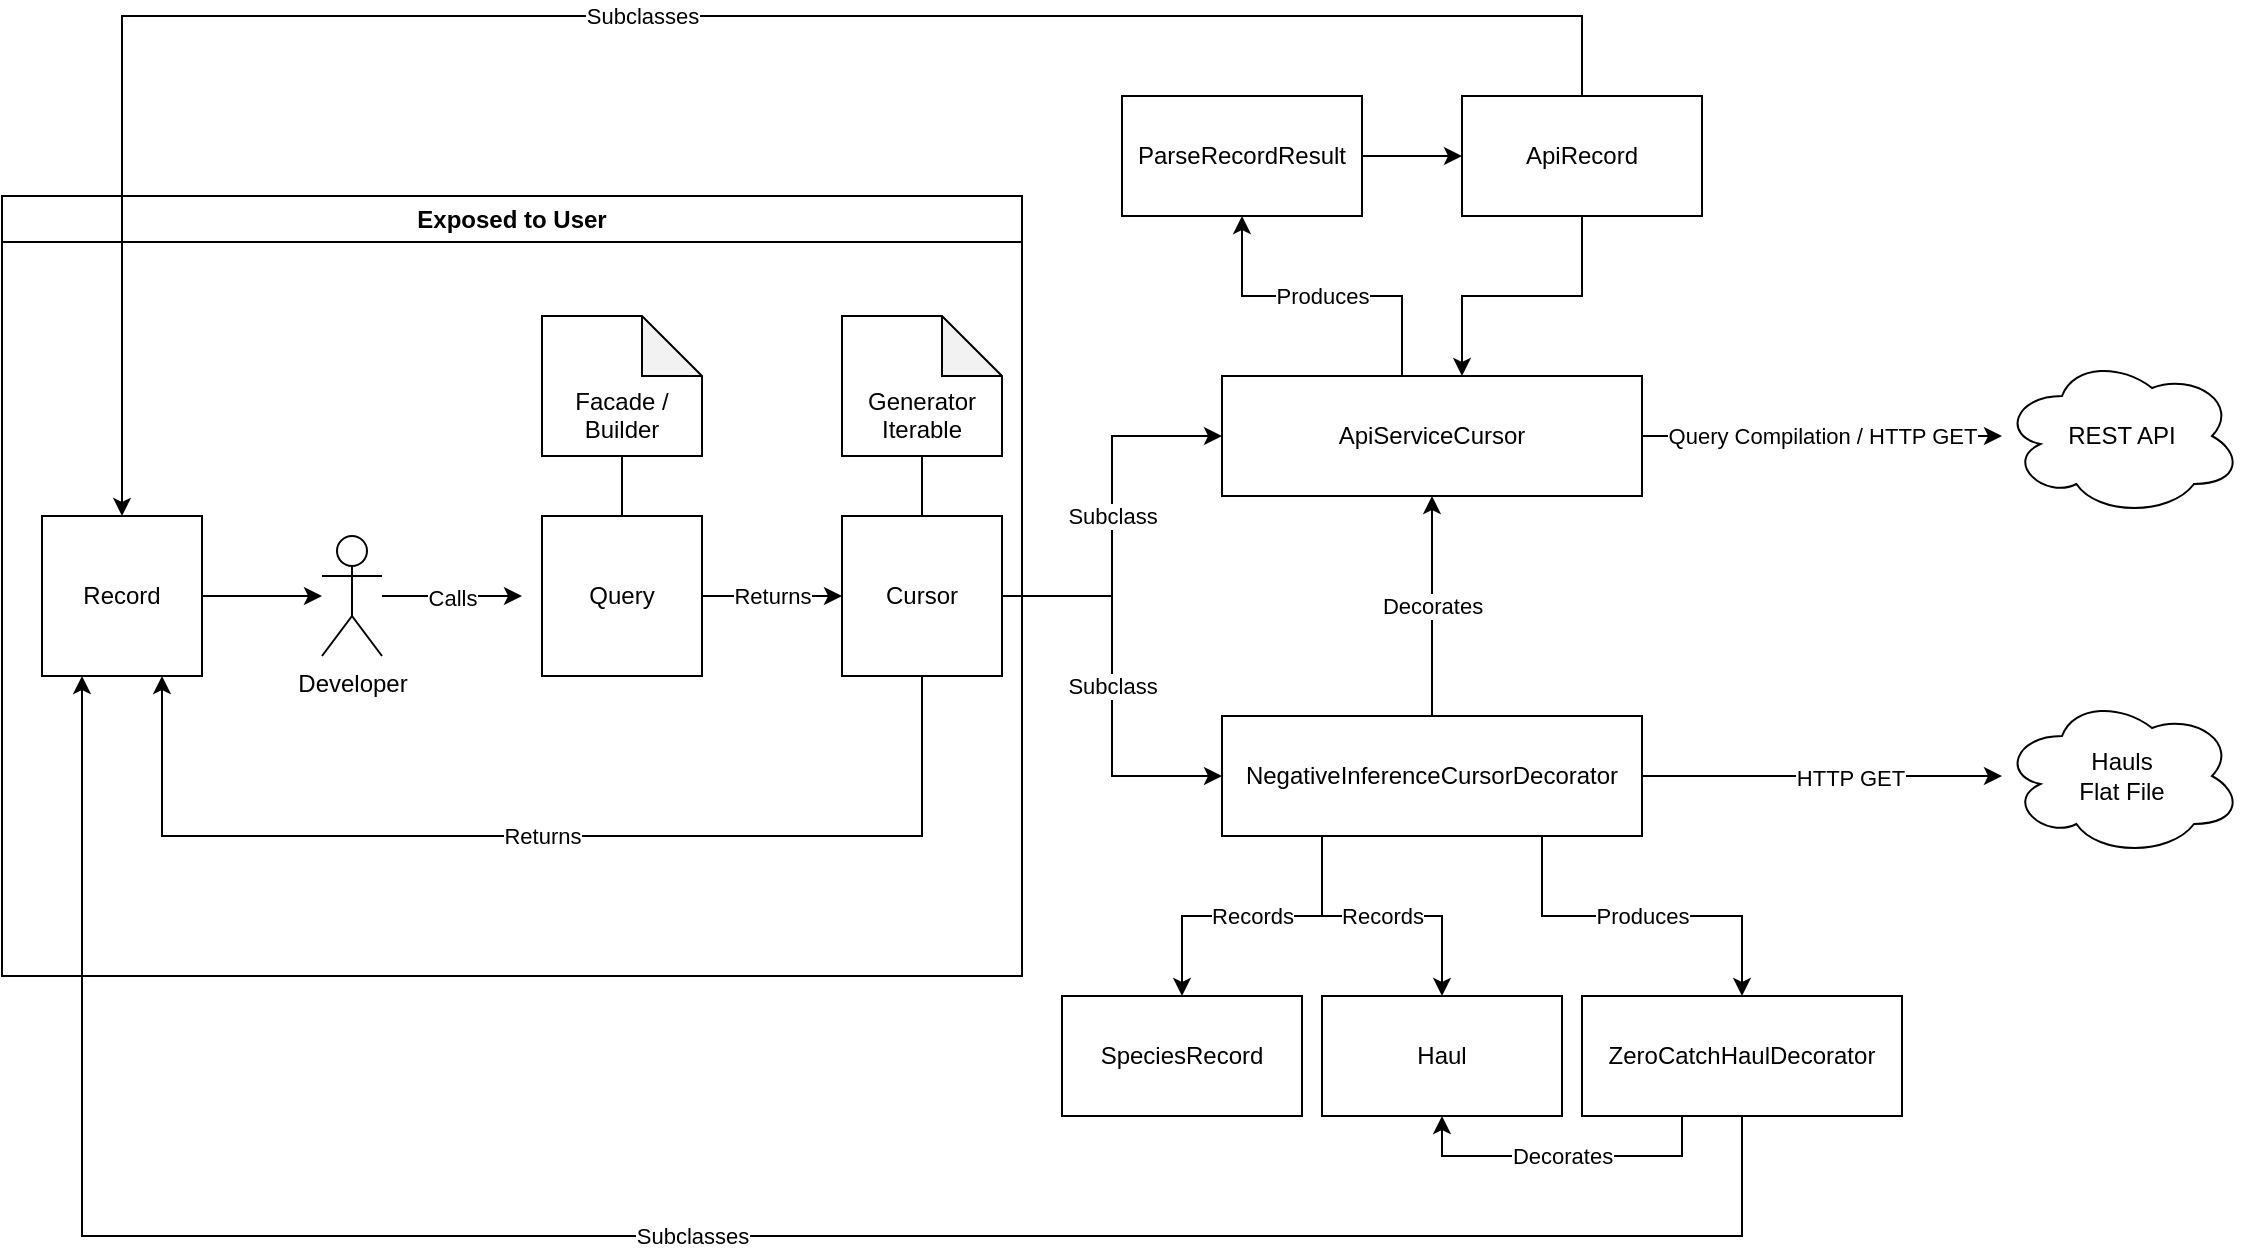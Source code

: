 <mxfile version="21.1.8" type="device">
  <diagram name="Page-1" id="Jr0d7oe5CIv2jIQnnl6r">
    <mxGraphModel dx="1134" dy="1540" grid="1" gridSize="10" guides="1" tooltips="1" connect="1" arrows="1" fold="1" page="1" pageScale="1" pageWidth="850" pageHeight="1100" math="0" shadow="0">
      <root>
        <mxCell id="0" />
        <mxCell id="1" parent="0" />
        <mxCell id="H0NAA2prKZBx58k8jLJE-6" value="Calls" style="edgeStyle=orthogonalEdgeStyle;rounded=0;orthogonalLoop=1;jettySize=auto;html=1;" edge="1" parent="1" source="H0NAA2prKZBx58k8jLJE-1">
          <mxGeometry relative="1" as="geometry">
            <mxPoint x="310" y="430" as="targetPoint" />
          </mxGeometry>
        </mxCell>
        <mxCell id="H0NAA2prKZBx58k8jLJE-1" value="Developer" style="shape=umlActor;verticalLabelPosition=bottom;verticalAlign=top;html=1;outlineConnect=0;" vertex="1" parent="1">
          <mxGeometry x="210" y="400" width="30" height="60" as="geometry" />
        </mxCell>
        <mxCell id="H0NAA2prKZBx58k8jLJE-3" style="edgeStyle=orthogonalEdgeStyle;rounded=0;orthogonalLoop=1;jettySize=auto;html=1;" edge="1" parent="1" source="H0NAA2prKZBx58k8jLJE-2" target="H0NAA2prKZBx58k8jLJE-1">
          <mxGeometry relative="1" as="geometry" />
        </mxCell>
        <mxCell id="H0NAA2prKZBx58k8jLJE-2" value="Record" style="whiteSpace=wrap;html=1;aspect=fixed;" vertex="1" parent="1">
          <mxGeometry x="70" y="390" width="80" height="80" as="geometry" />
        </mxCell>
        <mxCell id="H0NAA2prKZBx58k8jLJE-12" value="Returns" style="edgeStyle=orthogonalEdgeStyle;rounded=0;orthogonalLoop=1;jettySize=auto;html=1;" edge="1" parent="1" source="H0NAA2prKZBx58k8jLJE-5" target="H0NAA2prKZBx58k8jLJE-9">
          <mxGeometry relative="1" as="geometry">
            <Array as="points">
              <mxPoint x="420" y="430" />
              <mxPoint x="420" y="430" />
            </Array>
          </mxGeometry>
        </mxCell>
        <mxCell id="H0NAA2prKZBx58k8jLJE-5" value="Query" style="whiteSpace=wrap;html=1;aspect=fixed;" vertex="1" parent="1">
          <mxGeometry x="320" y="390" width="80" height="80" as="geometry" />
        </mxCell>
        <mxCell id="H0NAA2prKZBx58k8jLJE-8" style="edgeStyle=orthogonalEdgeStyle;rounded=0;orthogonalLoop=1;jettySize=auto;html=1;endArrow=none;endFill=0;" edge="1" parent="1" source="H0NAA2prKZBx58k8jLJE-7" target="H0NAA2prKZBx58k8jLJE-5">
          <mxGeometry relative="1" as="geometry" />
        </mxCell>
        <mxCell id="H0NAA2prKZBx58k8jLJE-7" value="&lt;div&gt;&lt;br&gt;&lt;/div&gt;&lt;div&gt;&lt;br&gt;&lt;/div&gt;&lt;div&gt;Facade / Builder&lt;/div&gt;" style="shape=note;whiteSpace=wrap;html=1;backgroundOutline=1;darkOpacity=0.05;" vertex="1" parent="1">
          <mxGeometry x="320" y="290" width="80" height="70" as="geometry" />
        </mxCell>
        <mxCell id="H0NAA2prKZBx58k8jLJE-13" value="Returns" style="edgeStyle=orthogonalEdgeStyle;rounded=0;orthogonalLoop=1;jettySize=auto;html=1;entryX=0.75;entryY=1;entryDx=0;entryDy=0;" edge="1" parent="1" source="H0NAA2prKZBx58k8jLJE-9" target="H0NAA2prKZBx58k8jLJE-2">
          <mxGeometry relative="1" as="geometry">
            <Array as="points">
              <mxPoint x="510" y="550" />
              <mxPoint x="130" y="550" />
            </Array>
          </mxGeometry>
        </mxCell>
        <mxCell id="H0NAA2prKZBx58k8jLJE-17" value="Subclass" style="edgeStyle=orthogonalEdgeStyle;rounded=0;orthogonalLoop=1;jettySize=auto;html=1;entryX=0;entryY=0.5;entryDx=0;entryDy=0;" edge="1" parent="1" source="H0NAA2prKZBx58k8jLJE-9" target="H0NAA2prKZBx58k8jLJE-16">
          <mxGeometry relative="1" as="geometry" />
        </mxCell>
        <mxCell id="H0NAA2prKZBx58k8jLJE-19" value="Subclass" style="edgeStyle=orthogonalEdgeStyle;rounded=0;orthogonalLoop=1;jettySize=auto;html=1;entryX=0;entryY=0.5;entryDx=0;entryDy=0;" edge="1" parent="1" source="H0NAA2prKZBx58k8jLJE-9" target="H0NAA2prKZBx58k8jLJE-18">
          <mxGeometry relative="1" as="geometry" />
        </mxCell>
        <mxCell id="H0NAA2prKZBx58k8jLJE-14" value="Exposed to User" style="swimlane;whiteSpace=wrap;html=1;" vertex="1" parent="1">
          <mxGeometry x="50" y="230" width="510" height="390" as="geometry" />
        </mxCell>
        <mxCell id="H0NAA2prKZBx58k8jLJE-9" value="Cursor" style="whiteSpace=wrap;html=1;aspect=fixed;" vertex="1" parent="H0NAA2prKZBx58k8jLJE-14">
          <mxGeometry x="420" y="160" width="80" height="80" as="geometry" />
        </mxCell>
        <mxCell id="H0NAA2prKZBx58k8jLJE-10" value="&lt;div&gt;&lt;br&gt;&lt;/div&gt;&lt;div&gt;&lt;br&gt;&lt;/div&gt;&lt;div&gt;Generator Iterable&lt;/div&gt;" style="shape=note;whiteSpace=wrap;html=1;backgroundOutline=1;darkOpacity=0.05;" vertex="1" parent="H0NAA2prKZBx58k8jLJE-14">
          <mxGeometry x="420" y="60" width="80" height="70" as="geometry" />
        </mxCell>
        <mxCell id="H0NAA2prKZBx58k8jLJE-11" style="edgeStyle=orthogonalEdgeStyle;rounded=0;orthogonalLoop=1;jettySize=auto;html=1;endArrow=none;endFill=0;" edge="1" parent="H0NAA2prKZBx58k8jLJE-14" source="H0NAA2prKZBx58k8jLJE-9" target="H0NAA2prKZBx58k8jLJE-10">
          <mxGeometry relative="1" as="geometry" />
        </mxCell>
        <mxCell id="H0NAA2prKZBx58k8jLJE-24" value="Produces" style="edgeStyle=orthogonalEdgeStyle;rounded=0;orthogonalLoop=1;jettySize=auto;html=1;entryX=0.5;entryY=1;entryDx=0;entryDy=0;" edge="1" parent="1" source="H0NAA2prKZBx58k8jLJE-16" target="H0NAA2prKZBx58k8jLJE-21">
          <mxGeometry relative="1" as="geometry">
            <Array as="points">
              <mxPoint x="750" y="280" />
              <mxPoint x="670" y="280" />
            </Array>
          </mxGeometry>
        </mxCell>
        <mxCell id="H0NAA2prKZBx58k8jLJE-33" value="Query Compilation / HTTP GET" style="edgeStyle=orthogonalEdgeStyle;rounded=0;orthogonalLoop=1;jettySize=auto;html=1;" edge="1" parent="1" source="H0NAA2prKZBx58k8jLJE-16" target="H0NAA2prKZBx58k8jLJE-23">
          <mxGeometry relative="1" as="geometry" />
        </mxCell>
        <mxCell id="H0NAA2prKZBx58k8jLJE-16" value="ApiServiceCursor" style="rounded=0;whiteSpace=wrap;html=1;" vertex="1" parent="1">
          <mxGeometry x="660" y="320" width="210" height="60" as="geometry" />
        </mxCell>
        <mxCell id="H0NAA2prKZBx58k8jLJE-20" value="Decorates" style="edgeStyle=orthogonalEdgeStyle;rounded=0;orthogonalLoop=1;jettySize=auto;html=1;entryX=0.5;entryY=1;entryDx=0;entryDy=0;" edge="1" parent="1" source="H0NAA2prKZBx58k8jLJE-18" target="H0NAA2prKZBx58k8jLJE-16">
          <mxGeometry relative="1" as="geometry" />
        </mxCell>
        <mxCell id="H0NAA2prKZBx58k8jLJE-32" style="edgeStyle=orthogonalEdgeStyle;rounded=0;orthogonalLoop=1;jettySize=auto;html=1;" edge="1" parent="1" source="H0NAA2prKZBx58k8jLJE-18">
          <mxGeometry relative="1" as="geometry">
            <mxPoint x="1050" y="520" as="targetPoint" />
          </mxGeometry>
        </mxCell>
        <mxCell id="H0NAA2prKZBx58k8jLJE-34" value="HTTP GET" style="edgeLabel;html=1;align=center;verticalAlign=middle;resizable=0;points=[];" vertex="1" connectable="0" parent="H0NAA2prKZBx58k8jLJE-32">
          <mxGeometry x="0.15" relative="1" as="geometry">
            <mxPoint as="offset" />
          </mxGeometry>
        </mxCell>
        <mxCell id="H0NAA2prKZBx58k8jLJE-39" value="Records" style="edgeStyle=orthogonalEdgeStyle;rounded=0;orthogonalLoop=1;jettySize=auto;html=1;entryX=0.5;entryY=0;entryDx=0;entryDy=0;" edge="1" parent="1" source="H0NAA2prKZBx58k8jLJE-18" target="H0NAA2prKZBx58k8jLJE-36">
          <mxGeometry relative="1" as="geometry">
            <Array as="points">
              <mxPoint x="710" y="590" />
              <mxPoint x="640" y="590" />
            </Array>
          </mxGeometry>
        </mxCell>
        <mxCell id="H0NAA2prKZBx58k8jLJE-40" value="Records" style="edgeStyle=orthogonalEdgeStyle;rounded=0;orthogonalLoop=1;jettySize=auto;html=1;entryX=0.5;entryY=0;entryDx=0;entryDy=0;" edge="1" parent="1" source="H0NAA2prKZBx58k8jLJE-18" target="H0NAA2prKZBx58k8jLJE-37">
          <mxGeometry relative="1" as="geometry">
            <Array as="points">
              <mxPoint x="710" y="590" />
              <mxPoint x="770" y="590" />
            </Array>
          </mxGeometry>
        </mxCell>
        <mxCell id="H0NAA2prKZBx58k8jLJE-41" value="Produces" style="edgeStyle=orthogonalEdgeStyle;rounded=0;orthogonalLoop=1;jettySize=auto;html=1;entryX=0.5;entryY=0;entryDx=0;entryDy=0;" edge="1" parent="1" source="H0NAA2prKZBx58k8jLJE-18" target="H0NAA2prKZBx58k8jLJE-38">
          <mxGeometry relative="1" as="geometry">
            <Array as="points">
              <mxPoint x="820" y="590" />
              <mxPoint x="920" y="590" />
            </Array>
          </mxGeometry>
        </mxCell>
        <mxCell id="H0NAA2prKZBx58k8jLJE-18" value="NegativeInferenceCursorDecorator" style="rounded=0;whiteSpace=wrap;html=1;" vertex="1" parent="1">
          <mxGeometry x="660" y="490" width="210" height="60" as="geometry" />
        </mxCell>
        <mxCell id="H0NAA2prKZBx58k8jLJE-25" style="edgeStyle=orthogonalEdgeStyle;rounded=0;orthogonalLoop=1;jettySize=auto;html=1;entryX=0;entryY=0.5;entryDx=0;entryDy=0;" edge="1" parent="1" source="H0NAA2prKZBx58k8jLJE-21" target="H0NAA2prKZBx58k8jLJE-22">
          <mxGeometry relative="1" as="geometry" />
        </mxCell>
        <mxCell id="H0NAA2prKZBx58k8jLJE-21" value="ParseRecordResult" style="rounded=0;whiteSpace=wrap;html=1;" vertex="1" parent="1">
          <mxGeometry x="610" y="180" width="120" height="60" as="geometry" />
        </mxCell>
        <mxCell id="H0NAA2prKZBx58k8jLJE-26" style="edgeStyle=orthogonalEdgeStyle;rounded=0;orthogonalLoop=1;jettySize=auto;html=1;" edge="1" parent="1" source="H0NAA2prKZBx58k8jLJE-22" target="H0NAA2prKZBx58k8jLJE-16">
          <mxGeometry relative="1" as="geometry">
            <Array as="points">
              <mxPoint x="840" y="280" />
              <mxPoint x="780" y="280" />
            </Array>
          </mxGeometry>
        </mxCell>
        <mxCell id="H0NAA2prKZBx58k8jLJE-43" value="Subclasses" style="edgeStyle=orthogonalEdgeStyle;rounded=0;orthogonalLoop=1;jettySize=auto;html=1;entryX=0.5;entryY=0;entryDx=0;entryDy=0;" edge="1" parent="1" source="H0NAA2prKZBx58k8jLJE-22" target="H0NAA2prKZBx58k8jLJE-2">
          <mxGeometry relative="1" as="geometry">
            <Array as="points">
              <mxPoint x="840" y="140" />
              <mxPoint x="110" y="140" />
            </Array>
          </mxGeometry>
        </mxCell>
        <mxCell id="H0NAA2prKZBx58k8jLJE-22" value="ApiRecord" style="rounded=0;whiteSpace=wrap;html=1;" vertex="1" parent="1">
          <mxGeometry x="780" y="180" width="120" height="60" as="geometry" />
        </mxCell>
        <mxCell id="H0NAA2prKZBx58k8jLJE-23" value="REST API" style="ellipse;shape=cloud;whiteSpace=wrap;html=1;" vertex="1" parent="1">
          <mxGeometry x="1050" y="310" width="120" height="80" as="geometry" />
        </mxCell>
        <mxCell id="H0NAA2prKZBx58k8jLJE-31" value="&lt;div&gt;Hauls&lt;/div&gt;&lt;div&gt;Flat File&lt;br&gt;&lt;/div&gt;" style="ellipse;shape=cloud;whiteSpace=wrap;html=1;" vertex="1" parent="1">
          <mxGeometry x="1050" y="480" width="120" height="80" as="geometry" />
        </mxCell>
        <mxCell id="H0NAA2prKZBx58k8jLJE-36" value="SpeciesRecord" style="rounded=0;whiteSpace=wrap;html=1;" vertex="1" parent="1">
          <mxGeometry x="580" y="630" width="120" height="60" as="geometry" />
        </mxCell>
        <mxCell id="H0NAA2prKZBx58k8jLJE-37" value="Haul" style="rounded=0;whiteSpace=wrap;html=1;" vertex="1" parent="1">
          <mxGeometry x="710" y="630" width="120" height="60" as="geometry" />
        </mxCell>
        <mxCell id="H0NAA2prKZBx58k8jLJE-42" value="Decorates" style="edgeStyle=orthogonalEdgeStyle;rounded=0;orthogonalLoop=1;jettySize=auto;html=1;entryX=0.5;entryY=1;entryDx=0;entryDy=0;" edge="1" parent="1" source="H0NAA2prKZBx58k8jLJE-38" target="H0NAA2prKZBx58k8jLJE-37">
          <mxGeometry relative="1" as="geometry">
            <Array as="points">
              <mxPoint x="890" y="710" />
              <mxPoint x="770" y="710" />
            </Array>
          </mxGeometry>
        </mxCell>
        <mxCell id="H0NAA2prKZBx58k8jLJE-44" value="Subclasses" style="edgeStyle=orthogonalEdgeStyle;rounded=0;orthogonalLoop=1;jettySize=auto;html=1;" edge="1" parent="1" source="H0NAA2prKZBx58k8jLJE-38">
          <mxGeometry relative="1" as="geometry">
            <mxPoint x="90" y="470" as="targetPoint" />
            <Array as="points">
              <mxPoint x="920" y="750" />
              <mxPoint x="90" y="750" />
            </Array>
          </mxGeometry>
        </mxCell>
        <mxCell id="H0NAA2prKZBx58k8jLJE-38" value="ZeroCatchHaulDecorator" style="rounded=0;whiteSpace=wrap;html=1;" vertex="1" parent="1">
          <mxGeometry x="840" y="630" width="160" height="60" as="geometry" />
        </mxCell>
      </root>
    </mxGraphModel>
  </diagram>
</mxfile>

